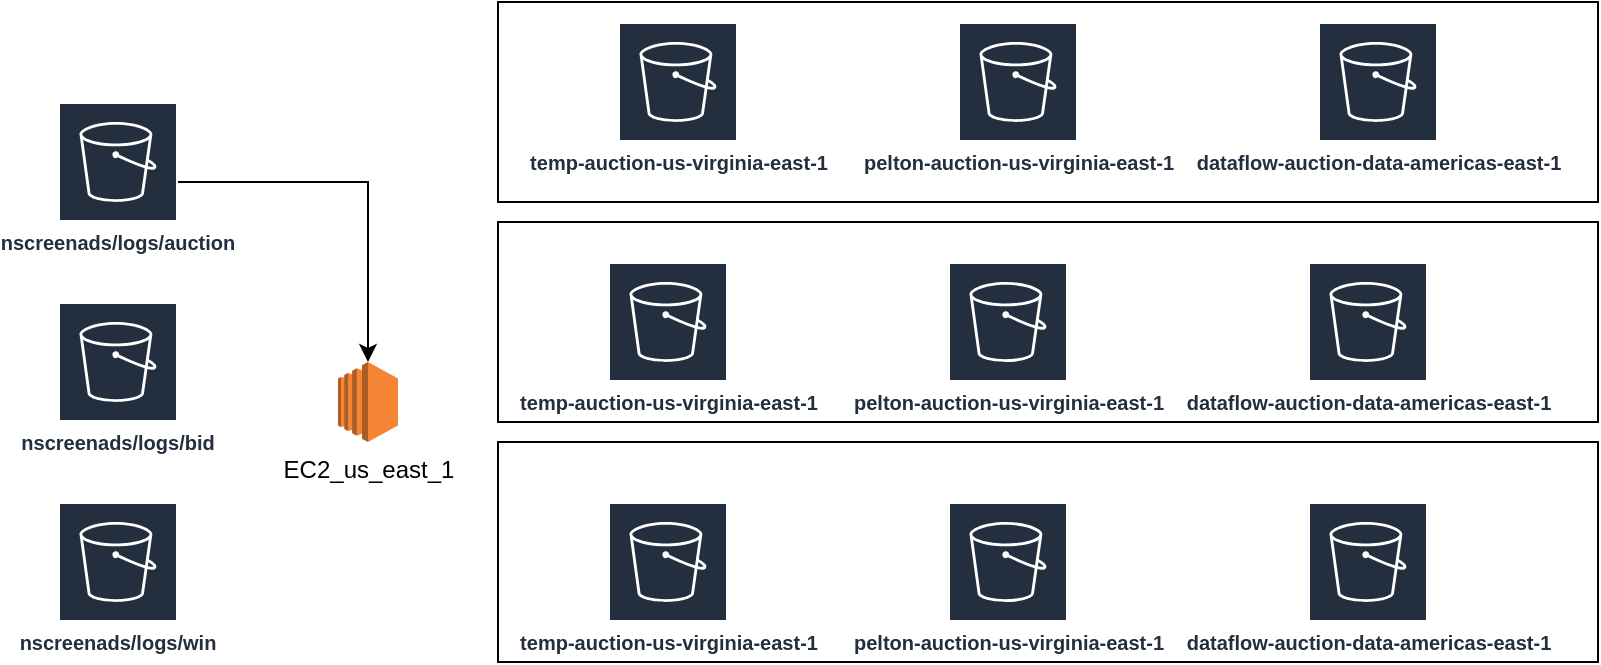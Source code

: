 <mxfile version="22.1.18" type="github">
  <diagram name="Page-1" id="IiCv1StpUXjD_4k9d-kt">
    <mxGraphModel dx="1133" dy="787" grid="1" gridSize="10" guides="1" tooltips="1" connect="1" arrows="1" fold="1" page="1" pageScale="1" pageWidth="1600" pageHeight="1200" math="0" shadow="0">
      <root>
        <mxCell id="0" />
        <mxCell id="1" parent="0" />
        <mxCell id="F2qMhOjMGuMmRdLi5mG1-6" style="edgeStyle=orthogonalEdgeStyle;rounded=0;orthogonalLoop=1;jettySize=auto;html=1;" edge="1" parent="1" source="F2qMhOjMGuMmRdLi5mG1-1" target="F2qMhOjMGuMmRdLi5mG1-5">
          <mxGeometry relative="1" as="geometry" />
        </mxCell>
        <mxCell id="F2qMhOjMGuMmRdLi5mG1-1" value="nscreenads/logs/auction" style="sketch=0;outlineConnect=0;fontColor=#232F3E;gradientColor=none;strokeColor=#ffffff;fillColor=#232F3E;dashed=0;verticalLabelPosition=middle;verticalAlign=bottom;align=center;html=1;whiteSpace=wrap;fontSize=10;fontStyle=1;spacing=3;shape=mxgraph.aws4.productIcon;prIcon=mxgraph.aws4.s3;" vertex="1" parent="1">
          <mxGeometry x="80" y="120" width="60" height="80" as="geometry" />
        </mxCell>
        <mxCell id="F2qMhOjMGuMmRdLi5mG1-5" value="EC2_us_east_1" style="outlineConnect=0;dashed=0;verticalLabelPosition=bottom;verticalAlign=top;align=center;html=1;shape=mxgraph.aws3.ec2;fillColor=#F58534;gradientColor=none;" vertex="1" parent="1">
          <mxGeometry x="220" y="250" width="30" height="40" as="geometry" />
        </mxCell>
        <mxCell id="F2qMhOjMGuMmRdLi5mG1-8" value="temp-auction-us-virginia-east-1" style="sketch=0;outlineConnect=0;fontColor=#232F3E;gradientColor=none;strokeColor=#ffffff;fillColor=#232F3E;dashed=0;verticalLabelPosition=middle;verticalAlign=bottom;align=center;html=1;fontSize=10;fontStyle=1;spacing=3;shape=mxgraph.aws4.productIcon;prIcon=mxgraph.aws4.s3;" vertex="1" parent="1">
          <mxGeometry x="360" y="80" width="60" height="80" as="geometry" />
        </mxCell>
        <mxCell id="F2qMhOjMGuMmRdLi5mG1-9" value="pelton-auction-us-virginia-east-1" style="sketch=0;outlineConnect=0;fontColor=#232F3E;gradientColor=none;strokeColor=#ffffff;fillColor=#232F3E;dashed=0;verticalLabelPosition=middle;verticalAlign=bottom;align=center;html=1;fontSize=10;fontStyle=1;spacing=3;shape=mxgraph.aws4.productIcon;prIcon=mxgraph.aws4.s3;" vertex="1" parent="1">
          <mxGeometry x="530" y="80" width="60" height="80" as="geometry" />
        </mxCell>
        <mxCell id="F2qMhOjMGuMmRdLi5mG1-10" value="dataflow-auction-data-americas-east-1" style="sketch=0;outlineConnect=0;fontColor=#232F3E;gradientColor=none;strokeColor=#ffffff;fillColor=#232F3E;dashed=0;verticalLabelPosition=middle;verticalAlign=bottom;align=center;html=1;fontSize=10;fontStyle=1;spacing=3;shape=mxgraph.aws4.productIcon;prIcon=mxgraph.aws4.s3;" vertex="1" parent="1">
          <mxGeometry x="710" y="80" width="60" height="80" as="geometry" />
        </mxCell>
        <mxCell id="F2qMhOjMGuMmRdLi5mG1-11" value="nscreenads/logs/bid" style="sketch=0;outlineConnect=0;fontColor=#232F3E;gradientColor=none;strokeColor=#ffffff;fillColor=#232F3E;dashed=0;verticalLabelPosition=middle;verticalAlign=bottom;align=center;html=1;whiteSpace=wrap;fontSize=10;fontStyle=1;spacing=3;shape=mxgraph.aws4.productIcon;prIcon=mxgraph.aws4.s3;" vertex="1" parent="1">
          <mxGeometry x="80" y="220" width="60" height="80" as="geometry" />
        </mxCell>
        <mxCell id="F2qMhOjMGuMmRdLi5mG1-12" value="nscreenads/logs/win" style="sketch=0;outlineConnect=0;fontColor=#232F3E;gradientColor=none;strokeColor=#ffffff;fillColor=#232F3E;dashed=0;verticalLabelPosition=middle;verticalAlign=bottom;align=center;html=1;whiteSpace=wrap;fontSize=10;fontStyle=1;spacing=3;shape=mxgraph.aws4.productIcon;prIcon=mxgraph.aws4.s3;" vertex="1" parent="1">
          <mxGeometry x="80" y="320" width="60" height="80" as="geometry" />
        </mxCell>
        <mxCell id="F2qMhOjMGuMmRdLi5mG1-13" value="temp-auction-us-virginia-east-1" style="sketch=0;outlineConnect=0;fontColor=#232F3E;gradientColor=none;strokeColor=#ffffff;fillColor=#232F3E;dashed=0;verticalLabelPosition=middle;verticalAlign=bottom;align=center;html=1;fontSize=10;fontStyle=1;spacing=3;shape=mxgraph.aws4.productIcon;prIcon=mxgraph.aws4.s3;" vertex="1" parent="1">
          <mxGeometry x="355" y="200" width="60" height="80" as="geometry" />
        </mxCell>
        <mxCell id="F2qMhOjMGuMmRdLi5mG1-14" value="pelton-auction-us-virginia-east-1" style="sketch=0;outlineConnect=0;fontColor=#232F3E;gradientColor=none;strokeColor=#ffffff;fillColor=#232F3E;dashed=0;verticalLabelPosition=middle;verticalAlign=bottom;align=center;html=1;fontSize=10;fontStyle=1;spacing=3;shape=mxgraph.aws4.productIcon;prIcon=mxgraph.aws4.s3;" vertex="1" parent="1">
          <mxGeometry x="525" y="200" width="60" height="80" as="geometry" />
        </mxCell>
        <mxCell id="F2qMhOjMGuMmRdLi5mG1-15" value="dataflow-auction-data-americas-east-1" style="sketch=0;outlineConnect=0;fontColor=#232F3E;gradientColor=none;strokeColor=#ffffff;fillColor=#232F3E;dashed=0;verticalLabelPosition=middle;verticalAlign=bottom;align=center;html=1;fontSize=10;fontStyle=1;spacing=3;shape=mxgraph.aws4.productIcon;prIcon=mxgraph.aws4.s3;" vertex="1" parent="1">
          <mxGeometry x="705" y="200" width="60" height="80" as="geometry" />
        </mxCell>
        <mxCell id="F2qMhOjMGuMmRdLi5mG1-16" value="temp-auction-us-virginia-east-1" style="sketch=0;outlineConnect=0;fontColor=#232F3E;gradientColor=none;strokeColor=#ffffff;fillColor=#232F3E;dashed=0;verticalLabelPosition=middle;verticalAlign=bottom;align=center;html=1;fontSize=10;fontStyle=1;spacing=3;shape=mxgraph.aws4.productIcon;prIcon=mxgraph.aws4.s3;" vertex="1" parent="1">
          <mxGeometry x="355" y="320" width="60" height="80" as="geometry" />
        </mxCell>
        <mxCell id="F2qMhOjMGuMmRdLi5mG1-17" value="pelton-auction-us-virginia-east-1" style="sketch=0;outlineConnect=0;fontColor=#232F3E;gradientColor=none;strokeColor=#ffffff;fillColor=#232F3E;dashed=0;verticalLabelPosition=middle;verticalAlign=bottom;align=center;html=1;fontSize=10;fontStyle=1;spacing=3;shape=mxgraph.aws4.productIcon;prIcon=mxgraph.aws4.s3;" vertex="1" parent="1">
          <mxGeometry x="525" y="320" width="60" height="80" as="geometry" />
        </mxCell>
        <mxCell id="F2qMhOjMGuMmRdLi5mG1-18" value="dataflow-auction-data-americas-east-1" style="sketch=0;outlineConnect=0;fontColor=#232F3E;gradientColor=none;strokeColor=#ffffff;fillColor=#232F3E;dashed=0;verticalLabelPosition=middle;verticalAlign=bottom;align=center;html=1;fontSize=10;fontStyle=1;spacing=3;shape=mxgraph.aws4.productIcon;prIcon=mxgraph.aws4.s3;" vertex="1" parent="1">
          <mxGeometry x="705" y="320" width="60" height="80" as="geometry" />
        </mxCell>
        <mxCell id="F2qMhOjMGuMmRdLi5mG1-20" value="" style="rounded=0;whiteSpace=wrap;html=1;fillColor=none;" vertex="1" parent="1">
          <mxGeometry x="300" y="70" width="550" height="100" as="geometry" />
        </mxCell>
        <mxCell id="F2qMhOjMGuMmRdLi5mG1-21" value="" style="rounded=0;whiteSpace=wrap;html=1;fillColor=none;" vertex="1" parent="1">
          <mxGeometry x="300" y="180" width="550" height="100" as="geometry" />
        </mxCell>
        <mxCell id="F2qMhOjMGuMmRdLi5mG1-22" value="" style="rounded=0;whiteSpace=wrap;html=1;fillColor=none;" vertex="1" parent="1">
          <mxGeometry x="300" y="290" width="550" height="110" as="geometry" />
        </mxCell>
      </root>
    </mxGraphModel>
  </diagram>
</mxfile>
